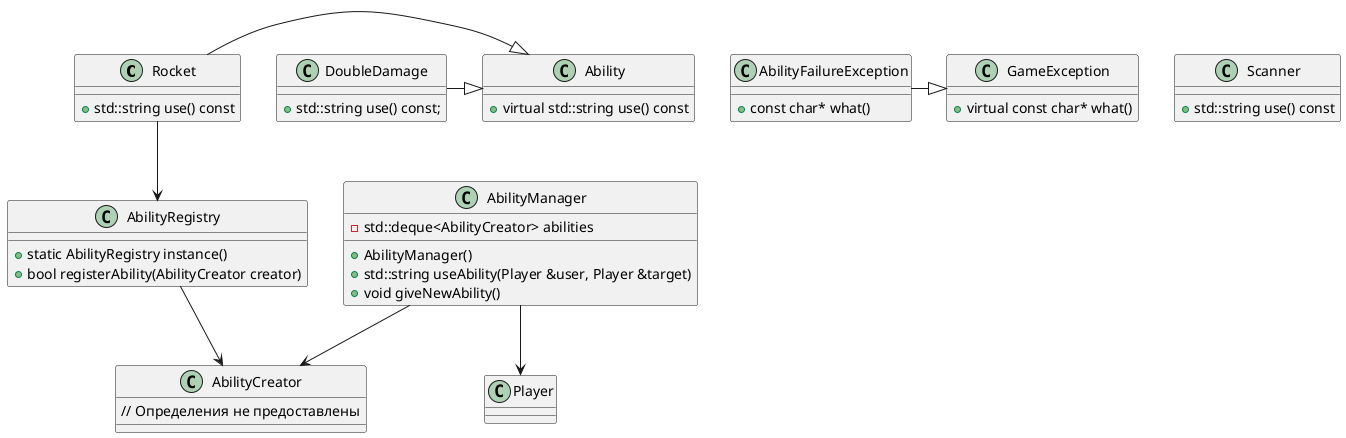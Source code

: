@startuml

' Определение структур и классов

' Класс Rocket, наследуется от Ability
class Rocket {
    + std::string use() const
}
Rocket -|> Ability

class DoubleDamage{
    +std::string use() const;
}

class Scanner{
    +std::string use() const
}

DoubleDamage -|> Ability
' Класс исключения AbilityFailureException, наследуется от GameException
class GameException {
    + virtual const char* what()
}

class AbilityFailureException {
    + const char* what()
}
AbilityFailureException -|> GameException

' Класс AbilityManager
class AbilityManager {
    - std::deque<AbilityCreator> abilities
    + AbilityManager()
    + std::string useAbility(Player &user, Player &target)
    + void giveNewAbility()
}

' Класс AbilityCreator (предположительно)
class AbilityCreator {
    // Определения не предоставлены
}


' Класс AbilityRegistry (синглтон)
class AbilityRegistry {
    + static AbilityRegistry instance()
    + bool registerAbility(AbilityCreator creator)
}

' Класс Ability (предположительно)
class Ability {
    + virtual std::string use() const
}







' Связи между классами
AbilityManager --> AbilityCreator
AbilityManager --> Player
AbilityRegistry --> AbilityCreator
Rocket --> AbilityRegistry



@enduml